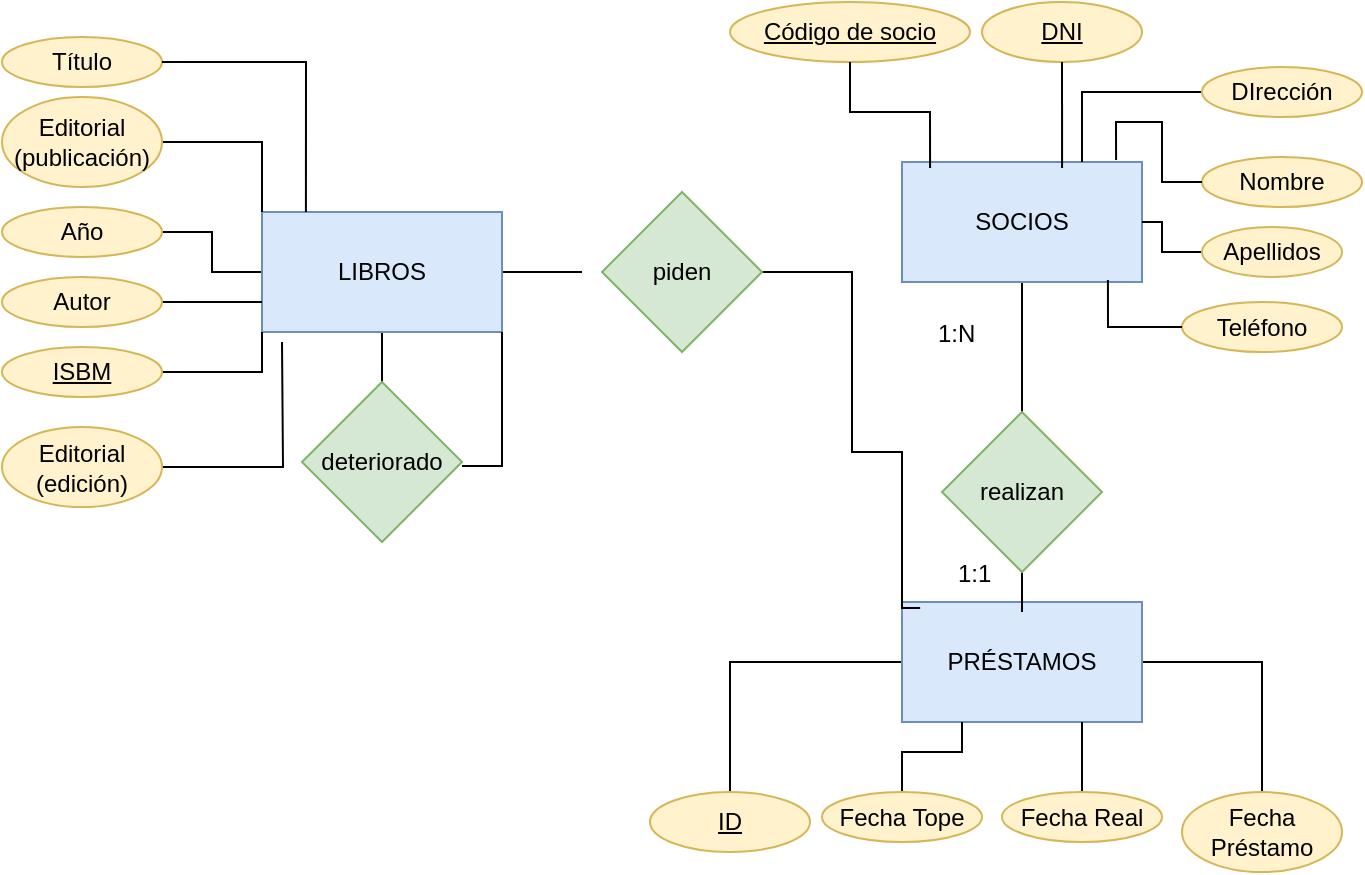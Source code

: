 <mxfile version="22.0.2" type="github">
  <diagram name="Página-1" id="pHb9IEuQ-Au_XOfXAyS_">
    <mxGraphModel dx="1434" dy="752" grid="1" gridSize="10" guides="1" tooltips="1" connect="1" arrows="1" fold="1" page="1" pageScale="1" pageWidth="827" pageHeight="1169" math="0" shadow="0">
      <root>
        <mxCell id="0" />
        <mxCell id="1" parent="0" />
        <mxCell id="zEbTZDo8WHd4felGpuyV-13" style="edgeStyle=orthogonalEdgeStyle;rounded=0;orthogonalLoop=1;jettySize=auto;html=1;entryX=0;entryY=0.5;entryDx=0;entryDy=0;endArrow=none;endFill=0;" edge="1" parent="1" source="zEbTZDo8WHd4felGpuyV-1">
          <mxGeometry relative="1" as="geometry">
            <mxPoint x="340" y="640" as="targetPoint" />
          </mxGeometry>
        </mxCell>
        <mxCell id="zEbTZDo8WHd4felGpuyV-37" style="edgeStyle=orthogonalEdgeStyle;rounded=0;orthogonalLoop=1;jettySize=auto;html=1;endArrow=none;endFill=0;" edge="1" parent="1" source="zEbTZDo8WHd4felGpuyV-1" target="zEbTZDo8WHd4felGpuyV-36">
          <mxGeometry relative="1" as="geometry" />
        </mxCell>
        <mxCell id="zEbTZDo8WHd4felGpuyV-45" style="edgeStyle=orthogonalEdgeStyle;rounded=0;orthogonalLoop=1;jettySize=auto;html=1;entryX=1;entryY=0.5;entryDx=0;entryDy=0;endArrow=none;endFill=0;" edge="1" parent="1" source="zEbTZDo8WHd4felGpuyV-1" target="zEbTZDo8WHd4felGpuyV-41">
          <mxGeometry relative="1" as="geometry" />
        </mxCell>
        <mxCell id="zEbTZDo8WHd4felGpuyV-1" value="LIBROS" style="rounded=0;whiteSpace=wrap;html=1;fillColor=#dae8fc;strokeColor=#6c8ebf;" vertex="1" parent="1">
          <mxGeometry x="180" y="610" width="120" height="60" as="geometry" />
        </mxCell>
        <mxCell id="zEbTZDo8WHd4felGpuyV-15" style="edgeStyle=orthogonalEdgeStyle;rounded=0;orthogonalLoop=1;jettySize=auto;html=1;endArrow=none;endFill=0;" edge="1" parent="1" source="zEbTZDo8WHd4felGpuyV-2" target="zEbTZDo8WHd4felGpuyV-7">
          <mxGeometry relative="1" as="geometry" />
        </mxCell>
        <mxCell id="zEbTZDo8WHd4felGpuyV-2" value="&lt;div&gt;SOCIOS&lt;/div&gt;" style="rounded=0;whiteSpace=wrap;html=1;fillColor=#dae8fc;strokeColor=#6c8ebf;" vertex="1" parent="1">
          <mxGeometry x="500" y="585" width="120" height="60" as="geometry" />
        </mxCell>
        <mxCell id="zEbTZDo8WHd4felGpuyV-62" style="edgeStyle=orthogonalEdgeStyle;rounded=0;orthogonalLoop=1;jettySize=auto;html=1;entryX=0.5;entryY=0;entryDx=0;entryDy=0;endArrow=none;endFill=0;" edge="1" parent="1" source="zEbTZDo8WHd4felGpuyV-3" target="zEbTZDo8WHd4felGpuyV-53">
          <mxGeometry relative="1" as="geometry" />
        </mxCell>
        <mxCell id="zEbTZDo8WHd4felGpuyV-83" style="edgeStyle=orthogonalEdgeStyle;rounded=0;orthogonalLoop=1;jettySize=auto;html=1;entryX=0.5;entryY=0;entryDx=0;entryDy=0;endArrow=none;endFill=0;" edge="1" parent="1" source="zEbTZDo8WHd4felGpuyV-3" target="zEbTZDo8WHd4felGpuyV-82">
          <mxGeometry relative="1" as="geometry" />
        </mxCell>
        <mxCell id="zEbTZDo8WHd4felGpuyV-3" value="PRÉSTAMOS" style="rounded=0;whiteSpace=wrap;html=1;fillColor=#dae8fc;strokeColor=#6c8ebf;" vertex="1" parent="1">
          <mxGeometry x="500" y="805" width="120" height="60" as="geometry" />
        </mxCell>
        <mxCell id="zEbTZDo8WHd4felGpuyV-14" style="edgeStyle=orthogonalEdgeStyle;rounded=0;orthogonalLoop=1;jettySize=auto;html=1;endArrow=none;endFill=0;entryX=0.106;entryY=1.1;entryDx=0;entryDy=0;entryPerimeter=0;" edge="1" parent="1" source="zEbTZDo8WHd4felGpuyV-6" target="zEbTZDo8WHd4felGpuyV-85">
          <mxGeometry relative="1" as="geometry">
            <Array as="points">
              <mxPoint x="475" y="640" />
              <mxPoint x="475" y="730" />
              <mxPoint x="500" y="730" />
              <mxPoint x="500" y="808" />
            </Array>
          </mxGeometry>
        </mxCell>
        <mxCell id="zEbTZDo8WHd4felGpuyV-6" value="piden" style="rhombus;whiteSpace=wrap;html=1;fillColor=#d5e8d4;strokeColor=#82b366;" vertex="1" parent="1">
          <mxGeometry x="350" y="600" width="80" height="80" as="geometry" />
        </mxCell>
        <mxCell id="zEbTZDo8WHd4felGpuyV-16" style="edgeStyle=orthogonalEdgeStyle;rounded=0;orthogonalLoop=1;jettySize=auto;html=1;entryX=0.5;entryY=0;entryDx=0;entryDy=0;endArrow=none;endFill=0;" edge="1" parent="1" source="zEbTZDo8WHd4felGpuyV-7" target="zEbTZDo8WHd4felGpuyV-3">
          <mxGeometry relative="1" as="geometry" />
        </mxCell>
        <mxCell id="zEbTZDo8WHd4felGpuyV-7" value="realizan" style="rhombus;whiteSpace=wrap;html=1;fillColor=#d5e8d4;strokeColor=#82b366;" vertex="1" parent="1">
          <mxGeometry x="520" y="710" width="80" height="80" as="geometry" />
        </mxCell>
        <mxCell id="zEbTZDo8WHd4felGpuyV-20" value="Código de socio" style="ellipse;whiteSpace=wrap;html=1;align=center;fontStyle=4;fillColor=#fff2cc;strokeColor=#d6b656;" vertex="1" parent="1">
          <mxGeometry x="414" y="505" width="120" height="30" as="geometry" />
        </mxCell>
        <mxCell id="zEbTZDo8WHd4felGpuyV-21" value="&lt;u&gt;DNI&lt;/u&gt;" style="ellipse;whiteSpace=wrap;html=1;align=center;fillColor=#fff2cc;strokeColor=#d6b656;" vertex="1" parent="1">
          <mxGeometry x="540" y="505" width="80" height="30" as="geometry" />
        </mxCell>
        <mxCell id="zEbTZDo8WHd4felGpuyV-76" style="edgeStyle=orthogonalEdgeStyle;rounded=0;orthogonalLoop=1;jettySize=auto;html=1;entryX=0.75;entryY=0;entryDx=0;entryDy=0;endArrow=none;endFill=0;" edge="1" parent="1" source="zEbTZDo8WHd4felGpuyV-22" target="zEbTZDo8WHd4felGpuyV-2">
          <mxGeometry relative="1" as="geometry">
            <Array as="points">
              <mxPoint x="590" y="550" />
            </Array>
          </mxGeometry>
        </mxCell>
        <mxCell id="zEbTZDo8WHd4felGpuyV-22" value="DIrección" style="ellipse;whiteSpace=wrap;html=1;align=center;fillColor=#fff2cc;strokeColor=#d6b656;" vertex="1" parent="1">
          <mxGeometry x="650" y="537.5" width="80" height="25" as="geometry" />
        </mxCell>
        <mxCell id="zEbTZDo8WHd4felGpuyV-24" value="Teléfono" style="ellipse;whiteSpace=wrap;html=1;align=center;fillColor=#fff2cc;strokeColor=#d6b656;" vertex="1" parent="1">
          <mxGeometry x="640" y="655" width="80" height="25" as="geometry" />
        </mxCell>
        <mxCell id="zEbTZDo8WHd4felGpuyV-25" value="Nombre" style="ellipse;whiteSpace=wrap;html=1;align=center;fillColor=#fff2cc;strokeColor=#d6b656;" vertex="1" parent="1">
          <mxGeometry x="650" y="582.5" width="80" height="25" as="geometry" />
        </mxCell>
        <mxCell id="zEbTZDo8WHd4felGpuyV-32" style="edgeStyle=orthogonalEdgeStyle;rounded=0;orthogonalLoop=1;jettySize=auto;html=1;endArrow=none;endFill=0;" edge="1" parent="1" source="zEbTZDo8WHd4felGpuyV-26" target="zEbTZDo8WHd4felGpuyV-2">
          <mxGeometry relative="1" as="geometry" />
        </mxCell>
        <mxCell id="zEbTZDo8WHd4felGpuyV-26" value="Apellidos" style="ellipse;whiteSpace=wrap;html=1;align=center;fillColor=#fff2cc;strokeColor=#d6b656;" vertex="1" parent="1">
          <mxGeometry x="650" y="617.5" width="70" height="25" as="geometry" />
        </mxCell>
        <mxCell id="zEbTZDo8WHd4felGpuyV-29" style="edgeStyle=orthogonalEdgeStyle;rounded=0;orthogonalLoop=1;jettySize=auto;html=1;entryX=0.667;entryY=0.05;entryDx=0;entryDy=0;entryPerimeter=0;endArrow=none;endFill=0;" edge="1" parent="1" source="zEbTZDo8WHd4felGpuyV-21" target="zEbTZDo8WHd4felGpuyV-2">
          <mxGeometry relative="1" as="geometry" />
        </mxCell>
        <mxCell id="zEbTZDo8WHd4felGpuyV-31" style="edgeStyle=orthogonalEdgeStyle;rounded=0;orthogonalLoop=1;jettySize=auto;html=1;entryX=0.892;entryY=-0.017;entryDx=0;entryDy=0;entryPerimeter=0;endArrow=none;endFill=0;" edge="1" parent="1" source="zEbTZDo8WHd4felGpuyV-25" target="zEbTZDo8WHd4felGpuyV-2">
          <mxGeometry relative="1" as="geometry" />
        </mxCell>
        <mxCell id="zEbTZDo8WHd4felGpuyV-33" style="edgeStyle=orthogonalEdgeStyle;rounded=0;orthogonalLoop=1;jettySize=auto;html=1;entryX=0.858;entryY=0.983;entryDx=0;entryDy=0;entryPerimeter=0;endArrow=none;endFill=0;" edge="1" parent="1" source="zEbTZDo8WHd4felGpuyV-24" target="zEbTZDo8WHd4felGpuyV-2">
          <mxGeometry relative="1" as="geometry" />
        </mxCell>
        <mxCell id="zEbTZDo8WHd4felGpuyV-81" style="edgeStyle=orthogonalEdgeStyle;rounded=0;orthogonalLoop=1;jettySize=auto;html=1;exitX=0.875;exitY=0.338;exitDx=0;exitDy=0;exitPerimeter=0;endArrow=none;endFill=0;" edge="1" parent="1" target="zEbTZDo8WHd4felGpuyV-1">
          <mxGeometry relative="1" as="geometry">
            <mxPoint x="300" y="680" as="targetPoint" />
            <mxPoint x="280" y="737.04" as="sourcePoint" />
            <Array as="points">
              <mxPoint x="300" y="737" />
            </Array>
          </mxGeometry>
        </mxCell>
        <mxCell id="zEbTZDo8WHd4felGpuyV-36" value="deteriorado" style="rhombus;whiteSpace=wrap;html=1;fillColor=#d5e8d4;strokeColor=#82b366;" vertex="1" parent="1">
          <mxGeometry x="200" y="695" width="80" height="80" as="geometry" />
        </mxCell>
        <mxCell id="zEbTZDo8WHd4felGpuyV-39" value="Título" style="ellipse;whiteSpace=wrap;html=1;align=center;fillColor=#fff2cc;strokeColor=#d6b656;" vertex="1" parent="1">
          <mxGeometry x="50" y="522.5" width="80" height="25" as="geometry" />
        </mxCell>
        <mxCell id="zEbTZDo8WHd4felGpuyV-67" style="edgeStyle=orthogonalEdgeStyle;rounded=0;orthogonalLoop=1;jettySize=auto;html=1;entryX=0;entryY=0;entryDx=0;entryDy=0;endArrow=none;endFill=0;" edge="1" parent="1" source="zEbTZDo8WHd4felGpuyV-40" target="zEbTZDo8WHd4felGpuyV-1">
          <mxGeometry relative="1" as="geometry" />
        </mxCell>
        <mxCell id="zEbTZDo8WHd4felGpuyV-40" value="Editorial (publicación)" style="ellipse;whiteSpace=wrap;html=1;align=center;fillColor=#fff2cc;strokeColor=#d6b656;" vertex="1" parent="1">
          <mxGeometry x="50" y="552.5" width="80" height="45" as="geometry" />
        </mxCell>
        <mxCell id="zEbTZDo8WHd4felGpuyV-41" value="Año" style="ellipse;whiteSpace=wrap;html=1;align=center;fillColor=#fff2cc;strokeColor=#d6b656;" vertex="1" parent="1">
          <mxGeometry x="50" y="607.5" width="80" height="25" as="geometry" />
        </mxCell>
        <mxCell id="zEbTZDo8WHd4felGpuyV-46" style="edgeStyle=orthogonalEdgeStyle;rounded=0;orthogonalLoop=1;jettySize=auto;html=1;entryX=0;entryY=0.75;entryDx=0;entryDy=0;endArrow=none;endFill=0;" edge="1" parent="1" source="zEbTZDo8WHd4felGpuyV-42" target="zEbTZDo8WHd4felGpuyV-1">
          <mxGeometry relative="1" as="geometry" />
        </mxCell>
        <mxCell id="zEbTZDo8WHd4felGpuyV-42" value="Autor" style="ellipse;whiteSpace=wrap;html=1;align=center;fillColor=#fff2cc;strokeColor=#d6b656;" vertex="1" parent="1">
          <mxGeometry x="50" y="642.5" width="80" height="25" as="geometry" />
        </mxCell>
        <mxCell id="zEbTZDo8WHd4felGpuyV-47" style="edgeStyle=orthogonalEdgeStyle;rounded=0;orthogonalLoop=1;jettySize=auto;html=1;entryX=0;entryY=1;entryDx=0;entryDy=0;endArrow=none;endFill=0;" edge="1" parent="1" source="zEbTZDo8WHd4felGpuyV-43" target="zEbTZDo8WHd4felGpuyV-1">
          <mxGeometry relative="1" as="geometry" />
        </mxCell>
        <mxCell id="zEbTZDo8WHd4felGpuyV-43" value="&lt;u&gt;ISBM&lt;/u&gt;" style="ellipse;whiteSpace=wrap;html=1;align=center;fillColor=#fff2cc;strokeColor=#d6b656;" vertex="1" parent="1">
          <mxGeometry x="50" y="677.5" width="80" height="25" as="geometry" />
        </mxCell>
        <mxCell id="zEbTZDo8WHd4felGpuyV-48" style="edgeStyle=orthogonalEdgeStyle;rounded=0;orthogonalLoop=1;jettySize=auto;html=1;endArrow=none;endFill=0;" edge="1" parent="1" source="zEbTZDo8WHd4felGpuyV-44">
          <mxGeometry relative="1" as="geometry">
            <mxPoint x="190" y="675" as="targetPoint" />
          </mxGeometry>
        </mxCell>
        <mxCell id="zEbTZDo8WHd4felGpuyV-44" value="&lt;div&gt;Editorial&lt;/div&gt;&lt;div&gt;(edición)&lt;br&gt;&lt;/div&gt;" style="ellipse;whiteSpace=wrap;html=1;align=center;fillColor=#fff2cc;strokeColor=#d6b656;" vertex="1" parent="1">
          <mxGeometry x="50" y="717.5" width="80" height="40" as="geometry" />
        </mxCell>
        <mxCell id="zEbTZDo8WHd4felGpuyV-53" value="Fecha Préstamo" style="ellipse;whiteSpace=wrap;html=1;align=center;fillColor=#fff2cc;strokeColor=#d6b656;" vertex="1" parent="1">
          <mxGeometry x="640" y="900" width="80" height="40" as="geometry" />
        </mxCell>
        <mxCell id="zEbTZDo8WHd4felGpuyV-65" style="edgeStyle=orthogonalEdgeStyle;rounded=0;orthogonalLoop=1;jettySize=auto;html=1;entryX=0.25;entryY=1;entryDx=0;entryDy=0;endArrow=none;endFill=0;" edge="1" parent="1" source="zEbTZDo8WHd4felGpuyV-54" target="zEbTZDo8WHd4felGpuyV-3">
          <mxGeometry relative="1" as="geometry" />
        </mxCell>
        <mxCell id="zEbTZDo8WHd4felGpuyV-54" value="Fecha Tope" style="ellipse;whiteSpace=wrap;html=1;align=center;fillColor=#fff2cc;strokeColor=#d6b656;" vertex="1" parent="1">
          <mxGeometry x="460" y="900" width="80" height="25" as="geometry" />
        </mxCell>
        <mxCell id="zEbTZDo8WHd4felGpuyV-59" style="edgeStyle=orthogonalEdgeStyle;rounded=0;orthogonalLoop=1;jettySize=auto;html=1;entryX=0.75;entryY=1;entryDx=0;entryDy=0;endArrow=none;endFill=0;" edge="1" parent="1" source="zEbTZDo8WHd4felGpuyV-55" target="zEbTZDo8WHd4felGpuyV-3">
          <mxGeometry relative="1" as="geometry">
            <mxPoint x="590" y="870" as="targetPoint" />
          </mxGeometry>
        </mxCell>
        <mxCell id="zEbTZDo8WHd4felGpuyV-55" value="Fecha Real" style="ellipse;whiteSpace=wrap;html=1;align=center;fillColor=#fff2cc;strokeColor=#d6b656;" vertex="1" parent="1">
          <mxGeometry x="550" y="900" width="80" height="25" as="geometry" />
        </mxCell>
        <mxCell id="zEbTZDo8WHd4felGpuyV-68" style="edgeStyle=orthogonalEdgeStyle;rounded=0;orthogonalLoop=1;jettySize=auto;html=1;entryX=0.183;entryY=0;entryDx=0;entryDy=0;entryPerimeter=0;endArrow=none;endFill=0;" edge="1" parent="1" source="zEbTZDo8WHd4felGpuyV-39" target="zEbTZDo8WHd4felGpuyV-1">
          <mxGeometry relative="1" as="geometry" />
        </mxCell>
        <mxCell id="zEbTZDo8WHd4felGpuyV-80" style="edgeStyle=orthogonalEdgeStyle;rounded=0;orthogonalLoop=1;jettySize=auto;html=1;entryX=0.117;entryY=0.05;entryDx=0;entryDy=0;entryPerimeter=0;endArrow=none;endFill=0;" edge="1" parent="1" source="zEbTZDo8WHd4felGpuyV-20" target="zEbTZDo8WHd4felGpuyV-2">
          <mxGeometry relative="1" as="geometry" />
        </mxCell>
        <mxCell id="zEbTZDo8WHd4felGpuyV-82" value="&lt;u&gt;ID&lt;/u&gt;" style="ellipse;whiteSpace=wrap;html=1;align=center;fillColor=#fff2cc;strokeColor=#d6b656;" vertex="1" parent="1">
          <mxGeometry x="374" y="900" width="80" height="30" as="geometry" />
        </mxCell>
        <mxCell id="zEbTZDo8WHd4felGpuyV-84" value="" style="shape=table;startSize=0;container=1;collapsible=1;childLayout=tableLayout;fixedRows=1;rowLines=0;fontStyle=0;align=center;resizeLast=1;strokeColor=none;fillColor=none;collapsible=0;whiteSpace=wrap;html=1;" vertex="1" parent="1">
          <mxGeometry x="490" y="775" width="180" height="30" as="geometry" />
        </mxCell>
        <mxCell id="zEbTZDo8WHd4felGpuyV-85" value="" style="shape=tableRow;horizontal=0;startSize=0;swimlaneHead=0;swimlaneBody=0;fillColor=none;collapsible=0;dropTarget=0;points=[[0,0.5],[1,0.5]];portConstraint=eastwest;top=0;left=0;right=0;bottom=0;" vertex="1" parent="zEbTZDo8WHd4felGpuyV-84">
          <mxGeometry width="180" height="30" as="geometry" />
        </mxCell>
        <mxCell id="zEbTZDo8WHd4felGpuyV-86" value="" style="shape=partialRectangle;connectable=0;fillColor=none;top=0;left=0;bottom=0;right=0;editable=1;overflow=hidden;" vertex="1" parent="zEbTZDo8WHd4felGpuyV-85">
          <mxGeometry width="30" height="30" as="geometry">
            <mxRectangle width="30" height="30" as="alternateBounds" />
          </mxGeometry>
        </mxCell>
        <mxCell id="zEbTZDo8WHd4felGpuyV-87" value="1:1" style="shape=partialRectangle;connectable=0;fillColor=none;top=0;left=0;bottom=0;right=0;align=left;spacingLeft=6;overflow=hidden;" vertex="1" parent="zEbTZDo8WHd4felGpuyV-85">
          <mxGeometry x="30" width="150" height="30" as="geometry">
            <mxRectangle width="150" height="30" as="alternateBounds" />
          </mxGeometry>
        </mxCell>
        <mxCell id="zEbTZDo8WHd4felGpuyV-88" value="" style="shape=table;startSize=0;container=1;collapsible=1;childLayout=tableLayout;fixedRows=1;rowLines=0;fontStyle=0;align=center;resizeLast=1;strokeColor=none;fillColor=none;collapsible=0;whiteSpace=wrap;html=1;" vertex="1" parent="1">
          <mxGeometry x="480" y="655" width="180" height="30" as="geometry" />
        </mxCell>
        <mxCell id="zEbTZDo8WHd4felGpuyV-89" value="" style="shape=tableRow;horizontal=0;startSize=0;swimlaneHead=0;swimlaneBody=0;fillColor=none;collapsible=0;dropTarget=0;points=[[0,0.5],[1,0.5]];portConstraint=eastwest;top=0;left=0;right=0;bottom=0;" vertex="1" parent="zEbTZDo8WHd4felGpuyV-88">
          <mxGeometry width="180" height="30" as="geometry" />
        </mxCell>
        <mxCell id="zEbTZDo8WHd4felGpuyV-90" value="" style="shape=partialRectangle;connectable=0;fillColor=none;top=0;left=0;bottom=0;right=0;editable=1;overflow=hidden;" vertex="1" parent="zEbTZDo8WHd4felGpuyV-89">
          <mxGeometry width="30" height="30" as="geometry">
            <mxRectangle width="30" height="30" as="alternateBounds" />
          </mxGeometry>
        </mxCell>
        <mxCell id="zEbTZDo8WHd4felGpuyV-91" value="1:N" style="shape=partialRectangle;connectable=0;fillColor=none;top=0;left=0;bottom=0;right=0;align=left;spacingLeft=6;overflow=hidden;" vertex="1" parent="zEbTZDo8WHd4felGpuyV-89">
          <mxGeometry x="30" width="150" height="30" as="geometry">
            <mxRectangle width="150" height="30" as="alternateBounds" />
          </mxGeometry>
        </mxCell>
      </root>
    </mxGraphModel>
  </diagram>
</mxfile>
